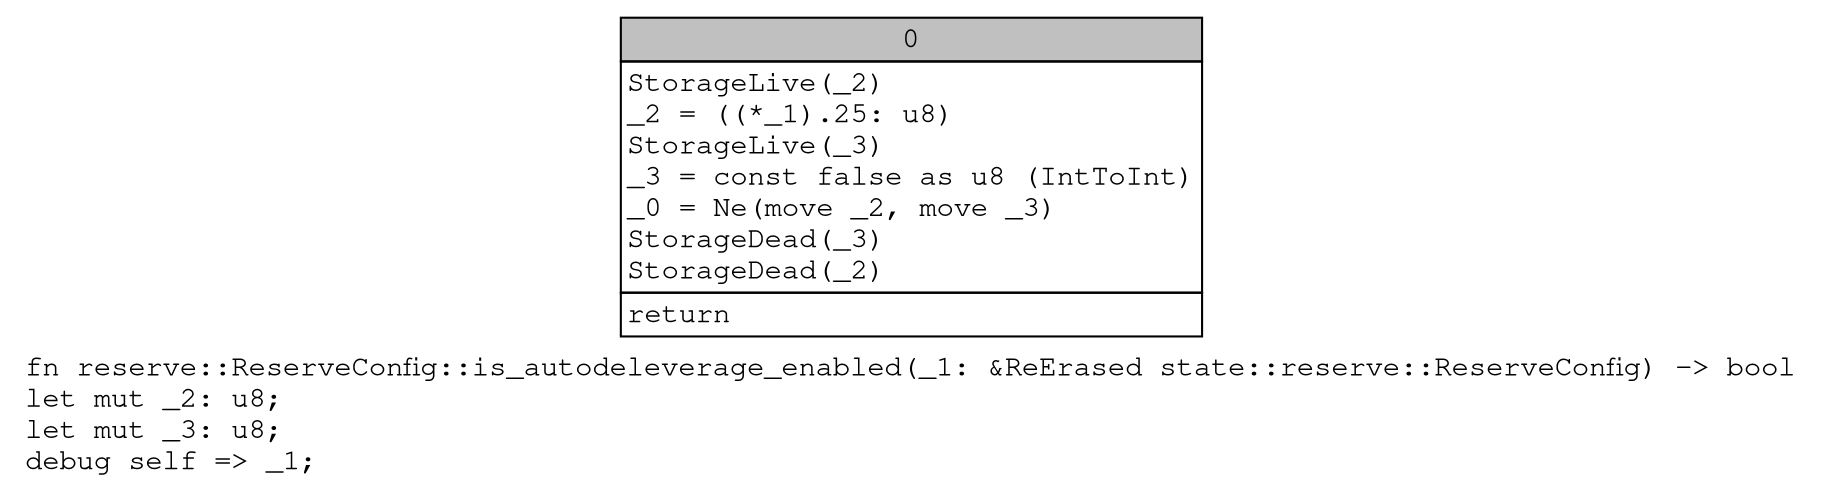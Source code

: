 digraph Mir_0_1964 {
    graph [fontname="Courier, monospace"];
    node [fontname="Courier, monospace"];
    edge [fontname="Courier, monospace"];
    label=<fn reserve::ReserveConfig::is_autodeleverage_enabled(_1: &amp;ReErased state::reserve::ReserveConfig) -&gt; bool<br align="left"/>let mut _2: u8;<br align="left"/>let mut _3: u8;<br align="left"/>debug self =&gt; _1;<br align="left"/>>;
    bb0__0_1964 [shape="none", label=<<table border="0" cellborder="1" cellspacing="0"><tr><td bgcolor="gray" align="center" colspan="1">0</td></tr><tr><td align="left" balign="left">StorageLive(_2)<br/>_2 = ((*_1).25: u8)<br/>StorageLive(_3)<br/>_3 = const false as u8 (IntToInt)<br/>_0 = Ne(move _2, move _3)<br/>StorageDead(_3)<br/>StorageDead(_2)<br/></td></tr><tr><td align="left">return</td></tr></table>>];
}

